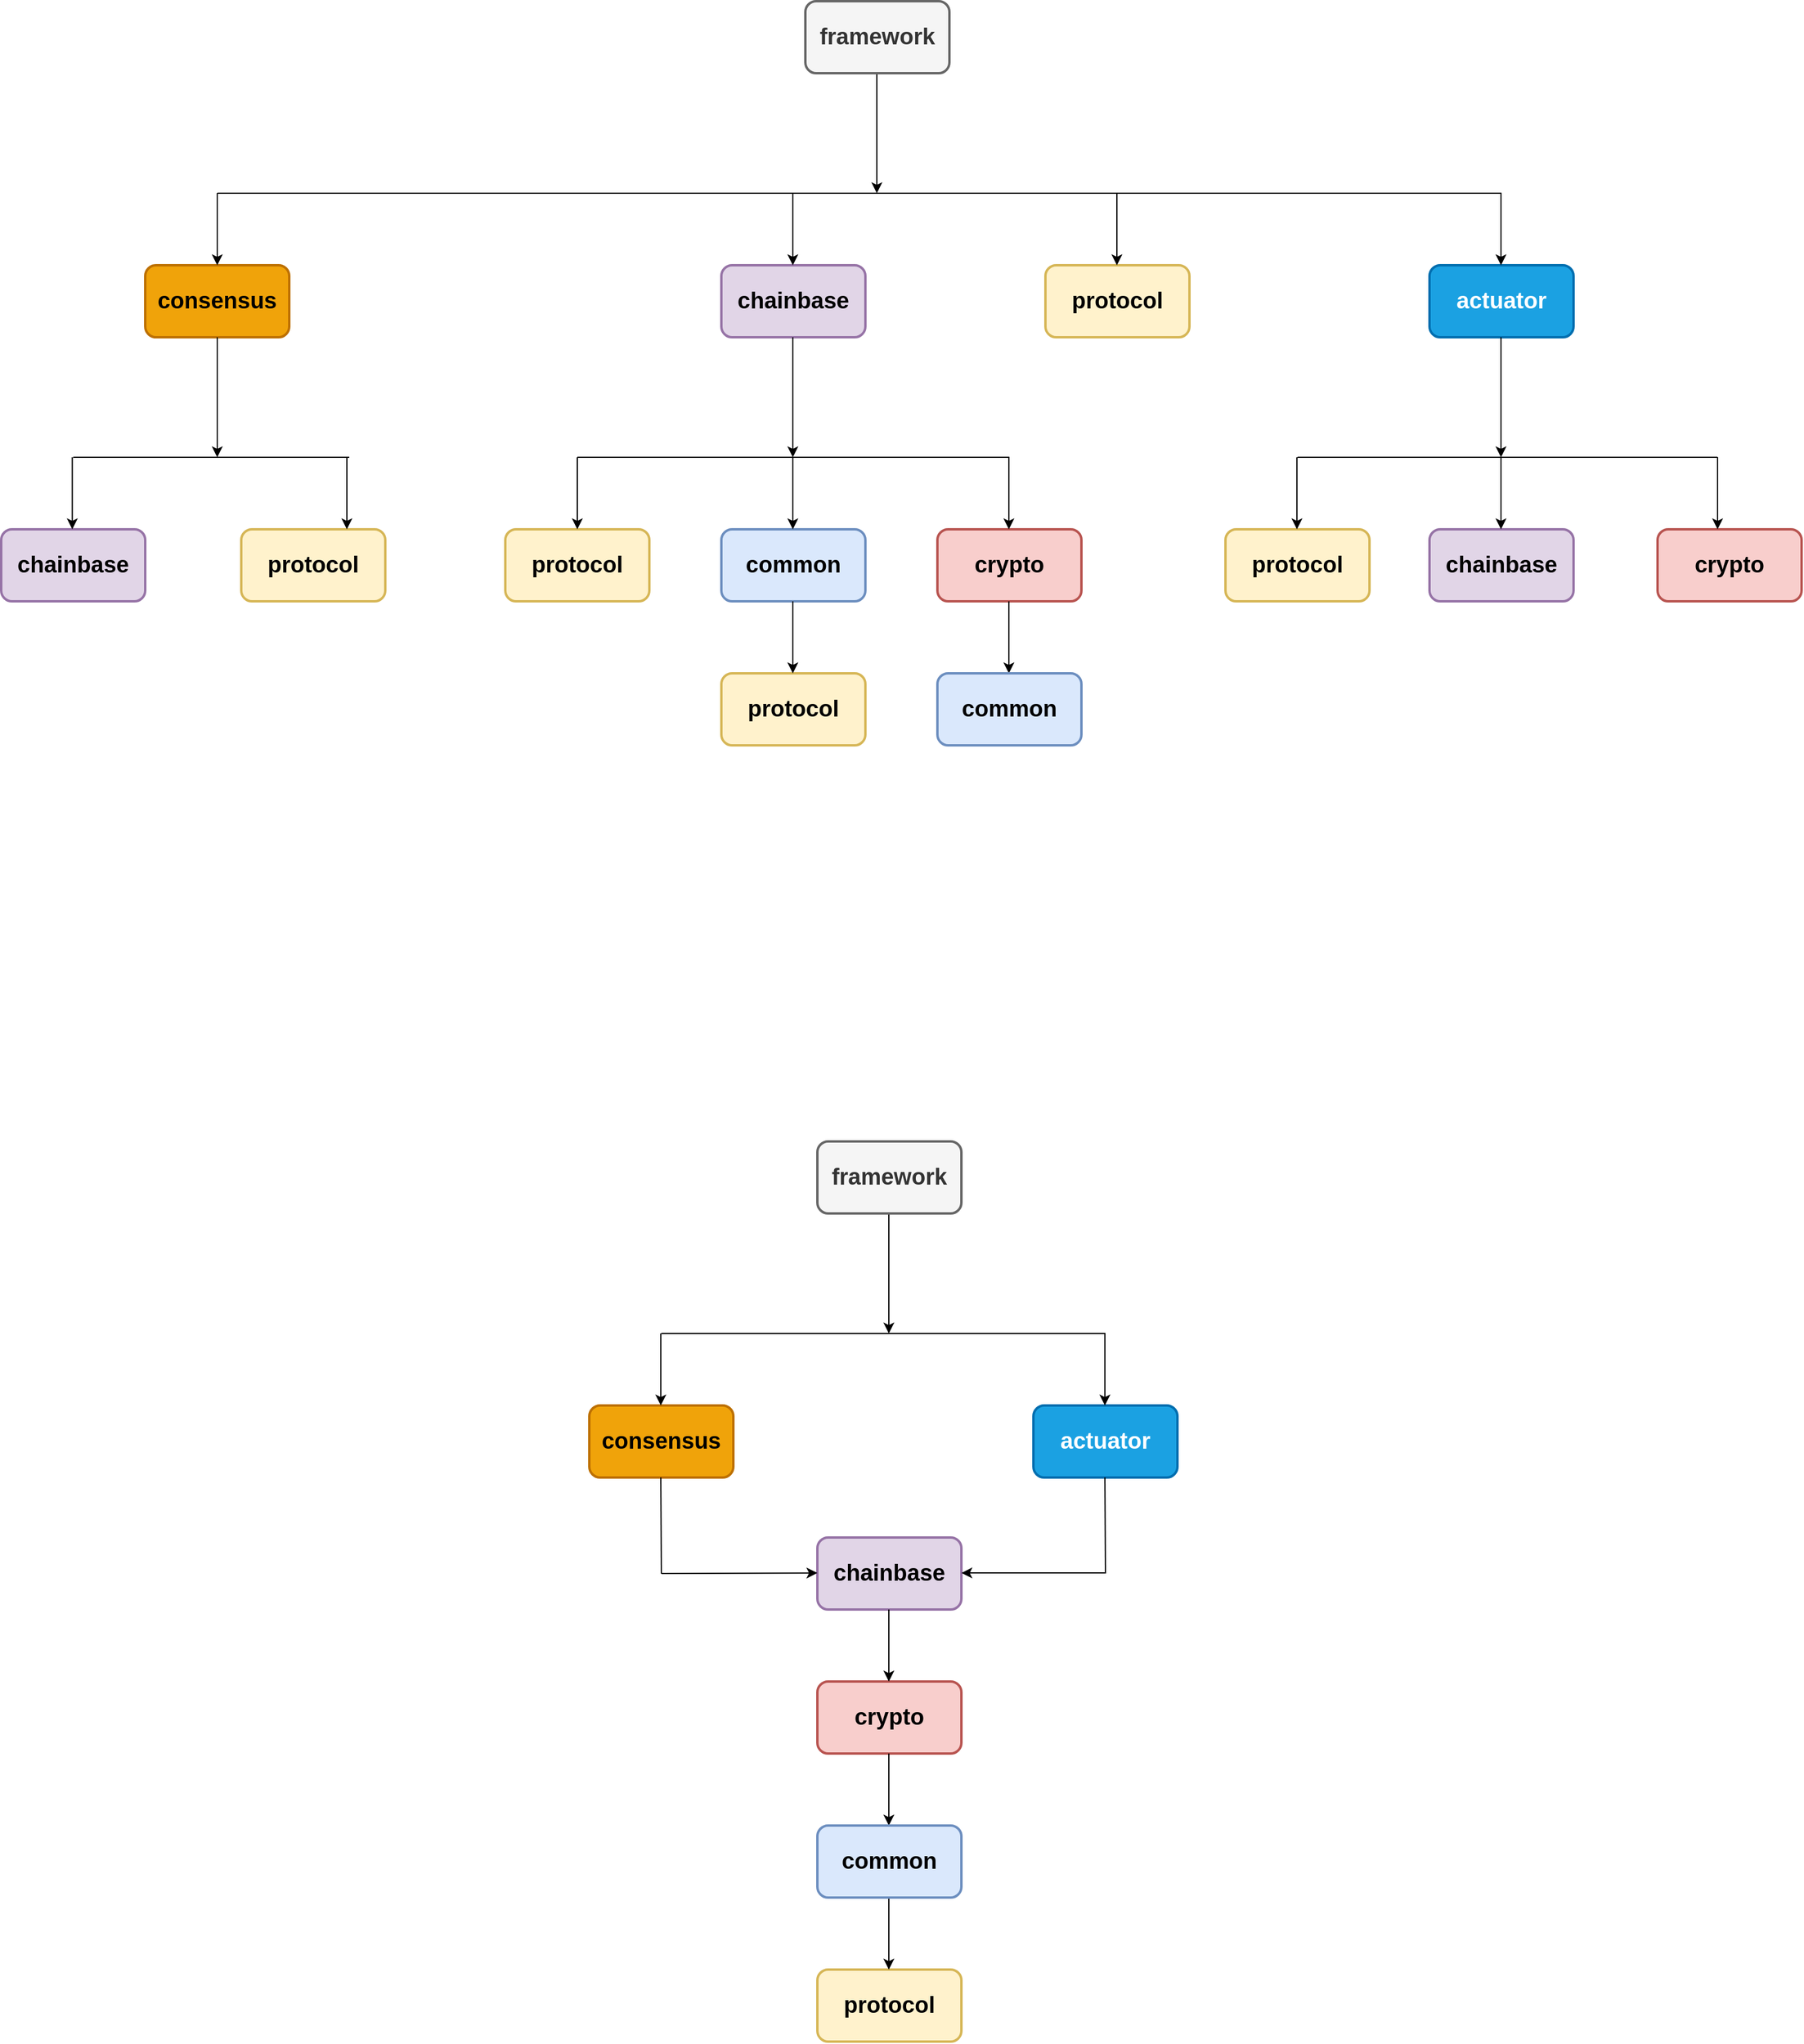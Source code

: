 <mxfile version="21.3.8" type="github">
  <diagram id="C5RBs43oDa-KdzZeNtuy" name="Page-1">
    <mxGraphModel dx="3539" dy="1057" grid="1" gridSize="10" guides="1" tooltips="1" connect="1" arrows="1" fold="1" page="1" pageScale="1" pageWidth="1654" pageHeight="2336" math="0" shadow="0">
      <root>
        <mxCell id="WIyWlLk6GJQsqaUBKTNV-0" />
        <mxCell id="WIyWlLk6GJQsqaUBKTNV-1" parent="WIyWlLk6GJQsqaUBKTNV-0" />
        <mxCell id="7acva6ctdBLnKvguCubL-2" value="" style="endArrow=classic;html=1;rounded=0;entryX=0.5;entryY=0;entryDx=0;entryDy=0;exitX=0.5;exitY=1;exitDx=0;exitDy=0;fontStyle=1" edge="1" parent="WIyWlLk6GJQsqaUBKTNV-1">
          <mxGeometry width="50" height="50" relative="1" as="geometry">
            <mxPoint x="439.55" y="300" as="sourcePoint" />
            <mxPoint x="439.55" y="400" as="targetPoint" />
          </mxGeometry>
        </mxCell>
        <mxCell id="7acva6ctdBLnKvguCubL-3" value="framework" style="rounded=1;whiteSpace=wrap;html=1;strokeWidth=2;fontStyle=1;fontSize=19;fillColor=#f5f5f5;fontColor=#333333;strokeColor=#666666;" vertex="1" parent="WIyWlLk6GJQsqaUBKTNV-1">
          <mxGeometry x="380" y="240" width="120" height="60" as="geometry" />
        </mxCell>
        <mxCell id="7acva6ctdBLnKvguCubL-5" value="chainbase" style="rounded=1;whiteSpace=wrap;html=1;strokeWidth=2;fontStyle=1;fontSize=19;fillColor=#e1d5e7;strokeColor=#9673a6;" vertex="1" parent="WIyWlLk6GJQsqaUBKTNV-1">
          <mxGeometry x="310" y="460" width="120" height="60" as="geometry" />
        </mxCell>
        <mxCell id="7acva6ctdBLnKvguCubL-6" value="protocol" style="rounded=1;whiteSpace=wrap;html=1;strokeWidth=2;fontStyle=1;fontSize=19;fillColor=#fff2cc;strokeColor=#d6b656;" vertex="1" parent="WIyWlLk6GJQsqaUBKTNV-1">
          <mxGeometry x="580" y="460" width="120" height="60" as="geometry" />
        </mxCell>
        <mxCell id="7acva6ctdBLnKvguCubL-7" value="actuator" style="rounded=1;whiteSpace=wrap;html=1;strokeWidth=2;fontStyle=1;fontSize=19;fillColor=#1ba1e2;fontColor=#ffffff;strokeColor=#006EAF;" vertex="1" parent="WIyWlLk6GJQsqaUBKTNV-1">
          <mxGeometry x="900" y="460" width="120" height="60" as="geometry" />
        </mxCell>
        <mxCell id="7acva6ctdBLnKvguCubL-8" value="consensus" style="rounded=1;whiteSpace=wrap;html=1;strokeWidth=2;fontStyle=1;fontSize=19;fillColor=#f0a30a;fontColor=#000000;strokeColor=#BD7000;" vertex="1" parent="WIyWlLk6GJQsqaUBKTNV-1">
          <mxGeometry x="-170" y="460" width="120" height="60" as="geometry" />
        </mxCell>
        <mxCell id="7acva6ctdBLnKvguCubL-9" value="" style="endArrow=none;html=1;rounded=0;" edge="1" parent="WIyWlLk6GJQsqaUBKTNV-1">
          <mxGeometry width="50" height="50" relative="1" as="geometry">
            <mxPoint x="-110" y="400" as="sourcePoint" />
            <mxPoint x="960" y="400" as="targetPoint" />
          </mxGeometry>
        </mxCell>
        <mxCell id="7acva6ctdBLnKvguCubL-10" value="" style="endArrow=classic;html=1;rounded=0;" edge="1" parent="WIyWlLk6GJQsqaUBKTNV-1">
          <mxGeometry width="50" height="50" relative="1" as="geometry">
            <mxPoint x="-110" y="400" as="sourcePoint" />
            <mxPoint x="-110" y="460" as="targetPoint" />
          </mxGeometry>
        </mxCell>
        <mxCell id="7acva6ctdBLnKvguCubL-11" value="" style="endArrow=classic;html=1;rounded=0;" edge="1" parent="WIyWlLk6GJQsqaUBKTNV-1">
          <mxGeometry width="50" height="50" relative="1" as="geometry">
            <mxPoint x="369.55" y="400" as="sourcePoint" />
            <mxPoint x="369.55" y="460" as="targetPoint" />
          </mxGeometry>
        </mxCell>
        <mxCell id="7acva6ctdBLnKvguCubL-12" value="" style="endArrow=classic;html=1;rounded=0;" edge="1" parent="WIyWlLk6GJQsqaUBKTNV-1">
          <mxGeometry width="50" height="50" relative="1" as="geometry">
            <mxPoint x="639.55" y="400" as="sourcePoint" />
            <mxPoint x="639.55" y="460" as="targetPoint" />
          </mxGeometry>
        </mxCell>
        <mxCell id="7acva6ctdBLnKvguCubL-13" value="" style="endArrow=classic;html=1;rounded=0;" edge="1" parent="WIyWlLk6GJQsqaUBKTNV-1">
          <mxGeometry width="50" height="50" relative="1" as="geometry">
            <mxPoint x="959.55" y="400" as="sourcePoint" />
            <mxPoint x="959.55" y="460" as="targetPoint" />
          </mxGeometry>
        </mxCell>
        <mxCell id="7acva6ctdBLnKvguCubL-14" value="common" style="rounded=1;whiteSpace=wrap;html=1;strokeWidth=2;fontStyle=1;fontSize=19;fillColor=#dae8fc;strokeColor=#6c8ebf;" vertex="1" parent="WIyWlLk6GJQsqaUBKTNV-1">
          <mxGeometry x="310" y="680" width="120" height="60" as="geometry" />
        </mxCell>
        <mxCell id="7acva6ctdBLnKvguCubL-15" value="protocol" style="rounded=1;whiteSpace=wrap;html=1;strokeWidth=2;fontStyle=1;fontSize=19;fillColor=#fff2cc;strokeColor=#d6b656;" vertex="1" parent="WIyWlLk6GJQsqaUBKTNV-1">
          <mxGeometry x="130" y="680" width="120" height="60" as="geometry" />
        </mxCell>
        <mxCell id="7acva6ctdBLnKvguCubL-16" value="crypto" style="rounded=1;whiteSpace=wrap;html=1;strokeWidth=2;fontStyle=1;fontSize=19;fillColor=#f8cecc;strokeColor=#b85450;" vertex="1" parent="WIyWlLk6GJQsqaUBKTNV-1">
          <mxGeometry x="490" y="680" width="120" height="60" as="geometry" />
        </mxCell>
        <mxCell id="7acva6ctdBLnKvguCubL-17" value="protocol" style="rounded=1;whiteSpace=wrap;html=1;strokeWidth=2;fontStyle=1;fontSize=19;fillColor=#fff2cc;strokeColor=#d6b656;" vertex="1" parent="WIyWlLk6GJQsqaUBKTNV-1">
          <mxGeometry x="310" y="800" width="120" height="60" as="geometry" />
        </mxCell>
        <mxCell id="7acva6ctdBLnKvguCubL-18" value="" style="endArrow=classic;html=1;rounded=0;entryX=0.5;entryY=0;entryDx=0;entryDy=0;exitX=0.5;exitY=1;exitDx=0;exitDy=0;fontStyle=1" edge="1" parent="WIyWlLk6GJQsqaUBKTNV-1">
          <mxGeometry width="50" height="50" relative="1" as="geometry">
            <mxPoint x="369.55" y="520" as="sourcePoint" />
            <mxPoint x="369.55" y="620" as="targetPoint" />
          </mxGeometry>
        </mxCell>
        <mxCell id="7acva6ctdBLnKvguCubL-19" value="" style="endArrow=none;html=1;rounded=0;" edge="1" parent="WIyWlLk6GJQsqaUBKTNV-1">
          <mxGeometry width="50" height="50" relative="1" as="geometry">
            <mxPoint x="190" y="620" as="sourcePoint" />
            <mxPoint x="550" y="620" as="targetPoint" />
          </mxGeometry>
        </mxCell>
        <mxCell id="7acva6ctdBLnKvguCubL-20" value="" style="endArrow=classic;html=1;rounded=0;" edge="1" parent="WIyWlLk6GJQsqaUBKTNV-1">
          <mxGeometry width="50" height="50" relative="1" as="geometry">
            <mxPoint x="190" y="620" as="sourcePoint" />
            <mxPoint x="190" y="680" as="targetPoint" />
          </mxGeometry>
        </mxCell>
        <mxCell id="7acva6ctdBLnKvguCubL-21" value="" style="endArrow=classic;html=1;rounded=0;" edge="1" parent="WIyWlLk6GJQsqaUBKTNV-1">
          <mxGeometry width="50" height="50" relative="1" as="geometry">
            <mxPoint x="369.55" y="620" as="sourcePoint" />
            <mxPoint x="369.55" y="680" as="targetPoint" />
          </mxGeometry>
        </mxCell>
        <mxCell id="7acva6ctdBLnKvguCubL-22" value="" style="endArrow=classic;html=1;rounded=0;" edge="1" parent="WIyWlLk6GJQsqaUBKTNV-1">
          <mxGeometry width="50" height="50" relative="1" as="geometry">
            <mxPoint x="549.55" y="620" as="sourcePoint" />
            <mxPoint x="549.55" y="680" as="targetPoint" />
          </mxGeometry>
        </mxCell>
        <mxCell id="7acva6ctdBLnKvguCubL-23" value="" style="endArrow=classic;html=1;rounded=0;" edge="1" parent="WIyWlLk6GJQsqaUBKTNV-1">
          <mxGeometry width="50" height="50" relative="1" as="geometry">
            <mxPoint x="369.55" y="740" as="sourcePoint" />
            <mxPoint x="369.55" y="800" as="targetPoint" />
          </mxGeometry>
        </mxCell>
        <mxCell id="7acva6ctdBLnKvguCubL-25" value="chainbase" style="rounded=1;whiteSpace=wrap;html=1;strokeWidth=2;fontStyle=1;fontSize=19;fillColor=#e1d5e7;strokeColor=#9673a6;" vertex="1" parent="WIyWlLk6GJQsqaUBKTNV-1">
          <mxGeometry x="900" y="680" width="120" height="60" as="geometry" />
        </mxCell>
        <mxCell id="7acva6ctdBLnKvguCubL-26" value="protocol" style="rounded=1;whiteSpace=wrap;html=1;strokeWidth=2;fontStyle=1;fontSize=19;fillColor=#fff2cc;strokeColor=#d6b656;" vertex="1" parent="WIyWlLk6GJQsqaUBKTNV-1">
          <mxGeometry x="730" y="680" width="120" height="60" as="geometry" />
        </mxCell>
        <mxCell id="7acva6ctdBLnKvguCubL-27" value="crypto" style="rounded=1;whiteSpace=wrap;html=1;strokeWidth=2;fontStyle=1;fontSize=19;fillColor=#f8cecc;strokeColor=#b85450;" vertex="1" parent="WIyWlLk6GJQsqaUBKTNV-1">
          <mxGeometry x="1090" y="680" width="120" height="60" as="geometry" />
        </mxCell>
        <mxCell id="7acva6ctdBLnKvguCubL-28" value="" style="endArrow=classic;html=1;rounded=0;entryX=0.5;entryY=0;entryDx=0;entryDy=0;exitX=0.5;exitY=1;exitDx=0;exitDy=0;fontStyle=1" edge="1" parent="WIyWlLk6GJQsqaUBKTNV-1">
          <mxGeometry width="50" height="50" relative="1" as="geometry">
            <mxPoint x="959.55" y="520" as="sourcePoint" />
            <mxPoint x="959.55" y="620" as="targetPoint" />
          </mxGeometry>
        </mxCell>
        <mxCell id="7acva6ctdBLnKvguCubL-29" value="" style="endArrow=none;html=1;rounded=0;" edge="1" parent="WIyWlLk6GJQsqaUBKTNV-1">
          <mxGeometry width="50" height="50" relative="1" as="geometry">
            <mxPoint x="790" y="620" as="sourcePoint" />
            <mxPoint x="1140" y="620" as="targetPoint" />
          </mxGeometry>
        </mxCell>
        <mxCell id="7acva6ctdBLnKvguCubL-30" value="" style="endArrow=classic;html=1;rounded=0;" edge="1" parent="WIyWlLk6GJQsqaUBKTNV-1">
          <mxGeometry width="50" height="50" relative="1" as="geometry">
            <mxPoint x="789.55" y="620" as="sourcePoint" />
            <mxPoint x="789.55" y="680" as="targetPoint" />
          </mxGeometry>
        </mxCell>
        <mxCell id="7acva6ctdBLnKvguCubL-31" value="" style="endArrow=classic;html=1;rounded=0;" edge="1" parent="WIyWlLk6GJQsqaUBKTNV-1">
          <mxGeometry width="50" height="50" relative="1" as="geometry">
            <mxPoint x="959.55" y="620" as="sourcePoint" />
            <mxPoint x="959.55" y="680" as="targetPoint" />
          </mxGeometry>
        </mxCell>
        <mxCell id="7acva6ctdBLnKvguCubL-32" value="" style="endArrow=classic;html=1;rounded=0;" edge="1" parent="WIyWlLk6GJQsqaUBKTNV-1">
          <mxGeometry width="50" height="50" relative="1" as="geometry">
            <mxPoint x="1140" y="620" as="sourcePoint" />
            <mxPoint x="1140" y="680" as="targetPoint" />
          </mxGeometry>
        </mxCell>
        <mxCell id="7acva6ctdBLnKvguCubL-33" value="chainbase" style="rounded=1;whiteSpace=wrap;html=1;strokeWidth=2;fontStyle=1;fontSize=19;fillColor=#e1d5e7;strokeColor=#9673a6;" vertex="1" parent="WIyWlLk6GJQsqaUBKTNV-1">
          <mxGeometry x="-290" y="680" width="120" height="60" as="geometry" />
        </mxCell>
        <mxCell id="7acva6ctdBLnKvguCubL-34" value="protocol" style="rounded=1;whiteSpace=wrap;html=1;strokeWidth=2;fontStyle=1;fontSize=19;fillColor=#fff2cc;strokeColor=#d6b656;" vertex="1" parent="WIyWlLk6GJQsqaUBKTNV-1">
          <mxGeometry x="-90" y="680" width="120" height="60" as="geometry" />
        </mxCell>
        <mxCell id="7acva6ctdBLnKvguCubL-35" value="" style="endArrow=none;html=1;rounded=0;" edge="1" parent="WIyWlLk6GJQsqaUBKTNV-1">
          <mxGeometry width="50" height="50" relative="1" as="geometry">
            <mxPoint x="-230" y="620" as="sourcePoint" />
            <mxPoint y="620" as="targetPoint" />
          </mxGeometry>
        </mxCell>
        <mxCell id="7acva6ctdBLnKvguCubL-36" value="" style="endArrow=classic;html=1;rounded=0;entryX=0.5;entryY=0;entryDx=0;entryDy=0;exitX=0.5;exitY=1;exitDx=0;exitDy=0;fontStyle=1" edge="1" parent="WIyWlLk6GJQsqaUBKTNV-1">
          <mxGeometry width="50" height="50" relative="1" as="geometry">
            <mxPoint x="-110" y="520" as="sourcePoint" />
            <mxPoint x="-110" y="620" as="targetPoint" />
          </mxGeometry>
        </mxCell>
        <mxCell id="7acva6ctdBLnKvguCubL-38" value="" style="endArrow=classic;html=1;rounded=0;" edge="1" parent="WIyWlLk6GJQsqaUBKTNV-1">
          <mxGeometry width="50" height="50" relative="1" as="geometry">
            <mxPoint x="-2" y="620" as="sourcePoint" />
            <mxPoint x="-2" y="680" as="targetPoint" />
          </mxGeometry>
        </mxCell>
        <mxCell id="7acva6ctdBLnKvguCubL-39" value="" style="endArrow=classic;html=1;rounded=0;" edge="1" parent="WIyWlLk6GJQsqaUBKTNV-1">
          <mxGeometry width="50" height="50" relative="1" as="geometry">
            <mxPoint x="-230.77" y="620" as="sourcePoint" />
            <mxPoint x="-230.77" y="680" as="targetPoint" />
          </mxGeometry>
        </mxCell>
        <mxCell id="7acva6ctdBLnKvguCubL-41" value="" style="endArrow=classic;html=1;rounded=0;" edge="1" parent="WIyWlLk6GJQsqaUBKTNV-1">
          <mxGeometry width="50" height="50" relative="1" as="geometry">
            <mxPoint x="549.55" y="740" as="sourcePoint" />
            <mxPoint x="549.55" y="800" as="targetPoint" />
          </mxGeometry>
        </mxCell>
        <mxCell id="7acva6ctdBLnKvguCubL-43" value="common" style="rounded=1;whiteSpace=wrap;html=1;strokeWidth=2;fontStyle=1;fontSize=19;fillColor=#dae8fc;strokeColor=#6c8ebf;" vertex="1" parent="WIyWlLk6GJQsqaUBKTNV-1">
          <mxGeometry x="490" y="800" width="120" height="60" as="geometry" />
        </mxCell>
        <mxCell id="7acva6ctdBLnKvguCubL-44" value="" style="endArrow=classic;html=1;rounded=0;entryX=0.5;entryY=0;entryDx=0;entryDy=0;exitX=0.5;exitY=1;exitDx=0;exitDy=0;fontStyle=1" edge="1" parent="WIyWlLk6GJQsqaUBKTNV-1">
          <mxGeometry width="50" height="50" relative="1" as="geometry">
            <mxPoint x="449.55" y="1250" as="sourcePoint" />
            <mxPoint x="449.55" y="1350" as="targetPoint" />
          </mxGeometry>
        </mxCell>
        <mxCell id="7acva6ctdBLnKvguCubL-45" value="framework" style="rounded=1;whiteSpace=wrap;html=1;strokeWidth=2;fontStyle=1;fontSize=19;fillColor=#f5f5f5;fontColor=#333333;strokeColor=#666666;" vertex="1" parent="WIyWlLk6GJQsqaUBKTNV-1">
          <mxGeometry x="390" y="1190" width="120" height="60" as="geometry" />
        </mxCell>
        <mxCell id="7acva6ctdBLnKvguCubL-46" value="chainbase" style="rounded=1;whiteSpace=wrap;html=1;strokeWidth=2;fontStyle=1;fontSize=19;fillColor=#e1d5e7;strokeColor=#9673a6;" vertex="1" parent="WIyWlLk6GJQsqaUBKTNV-1">
          <mxGeometry x="390" y="1520" width="120" height="60" as="geometry" />
        </mxCell>
        <mxCell id="7acva6ctdBLnKvguCubL-48" value="actuator" style="rounded=1;whiteSpace=wrap;html=1;strokeWidth=2;fontStyle=1;fontSize=19;fillColor=#1ba1e2;fontColor=#ffffff;strokeColor=#006EAF;" vertex="1" parent="WIyWlLk6GJQsqaUBKTNV-1">
          <mxGeometry x="570" y="1410" width="120" height="60" as="geometry" />
        </mxCell>
        <mxCell id="7acva6ctdBLnKvguCubL-49" value="consensus" style="rounded=1;whiteSpace=wrap;html=1;strokeWidth=2;fontStyle=1;fontSize=19;fillColor=#f0a30a;fontColor=#000000;strokeColor=#BD7000;" vertex="1" parent="WIyWlLk6GJQsqaUBKTNV-1">
          <mxGeometry x="200" y="1410" width="120" height="60" as="geometry" />
        </mxCell>
        <mxCell id="7acva6ctdBLnKvguCubL-50" value="" style="endArrow=none;html=1;rounded=0;" edge="1" parent="WIyWlLk6GJQsqaUBKTNV-1">
          <mxGeometry width="50" height="50" relative="1" as="geometry">
            <mxPoint x="260" y="1350" as="sourcePoint" />
            <mxPoint x="630" y="1350" as="targetPoint" />
          </mxGeometry>
        </mxCell>
        <mxCell id="7acva6ctdBLnKvguCubL-51" value="" style="endArrow=classic;html=1;rounded=0;" edge="1" parent="WIyWlLk6GJQsqaUBKTNV-1">
          <mxGeometry width="50" height="50" relative="1" as="geometry">
            <mxPoint x="259.55" y="1350" as="sourcePoint" />
            <mxPoint x="259.55" y="1410" as="targetPoint" />
          </mxGeometry>
        </mxCell>
        <mxCell id="7acva6ctdBLnKvguCubL-54" value="" style="endArrow=classic;html=1;rounded=0;" edge="1" parent="WIyWlLk6GJQsqaUBKTNV-1">
          <mxGeometry width="50" height="50" relative="1" as="geometry">
            <mxPoint x="629.55" y="1350" as="sourcePoint" />
            <mxPoint x="629.55" y="1410" as="targetPoint" />
          </mxGeometry>
        </mxCell>
        <mxCell id="7acva6ctdBLnKvguCubL-57" value="crypto" style="rounded=1;whiteSpace=wrap;html=1;strokeWidth=2;fontStyle=1;fontSize=19;fillColor=#f8cecc;strokeColor=#b85450;" vertex="1" parent="WIyWlLk6GJQsqaUBKTNV-1">
          <mxGeometry x="390" y="1640" width="120" height="60" as="geometry" />
        </mxCell>
        <mxCell id="7acva6ctdBLnKvguCubL-58" value="protocol" style="rounded=1;whiteSpace=wrap;html=1;strokeWidth=2;fontStyle=1;fontSize=19;fillColor=#fff2cc;strokeColor=#d6b656;" vertex="1" parent="WIyWlLk6GJQsqaUBKTNV-1">
          <mxGeometry x="390" y="1880" width="120" height="60" as="geometry" />
        </mxCell>
        <mxCell id="7acva6ctdBLnKvguCubL-61" value="" style="endArrow=classic;html=1;rounded=0;" edge="1" parent="WIyWlLk6GJQsqaUBKTNV-1">
          <mxGeometry width="50" height="50" relative="1" as="geometry">
            <mxPoint x="449.55" y="1580" as="sourcePoint" />
            <mxPoint x="449.55" y="1640" as="targetPoint" />
          </mxGeometry>
        </mxCell>
        <mxCell id="7acva6ctdBLnKvguCubL-64" value="" style="endArrow=classic;html=1;rounded=0;" edge="1" parent="WIyWlLk6GJQsqaUBKTNV-1">
          <mxGeometry width="50" height="50" relative="1" as="geometry">
            <mxPoint x="449.55" y="1820" as="sourcePoint" />
            <mxPoint x="449.55" y="1880" as="targetPoint" />
          </mxGeometry>
        </mxCell>
        <mxCell id="7acva6ctdBLnKvguCubL-79" value="" style="endArrow=classic;html=1;rounded=0;" edge="1" parent="WIyWlLk6GJQsqaUBKTNV-1">
          <mxGeometry width="50" height="50" relative="1" as="geometry">
            <mxPoint x="449.55" y="1700" as="sourcePoint" />
            <mxPoint x="449.55" y="1760" as="targetPoint" />
          </mxGeometry>
        </mxCell>
        <mxCell id="7acva6ctdBLnKvguCubL-80" value="common" style="rounded=1;whiteSpace=wrap;html=1;strokeWidth=2;fontStyle=1;fontSize=19;fillColor=#dae8fc;strokeColor=#6c8ebf;" vertex="1" parent="WIyWlLk6GJQsqaUBKTNV-1">
          <mxGeometry x="390" y="1760" width="120" height="60" as="geometry" />
        </mxCell>
        <mxCell id="7acva6ctdBLnKvguCubL-81" value="" style="endArrow=classic;html=1;rounded=0;" edge="1" parent="WIyWlLk6GJQsqaUBKTNV-1">
          <mxGeometry width="50" height="50" relative="1" as="geometry">
            <mxPoint x="260" y="1550" as="sourcePoint" />
            <mxPoint x="390" y="1549.55" as="targetPoint" />
          </mxGeometry>
        </mxCell>
        <mxCell id="7acva6ctdBLnKvguCubL-82" value="" style="endArrow=classic;html=1;rounded=0;" edge="1" parent="WIyWlLk6GJQsqaUBKTNV-1">
          <mxGeometry width="50" height="50" relative="1" as="geometry">
            <mxPoint x="630" y="1549.55" as="sourcePoint" />
            <mxPoint x="510" y="1549.55" as="targetPoint" />
          </mxGeometry>
        </mxCell>
        <mxCell id="7acva6ctdBLnKvguCubL-83" value="" style="endArrow=none;html=1;rounded=0;" edge="1" parent="WIyWlLk6GJQsqaUBKTNV-1">
          <mxGeometry width="50" height="50" relative="1" as="geometry">
            <mxPoint x="259.55" y="1470" as="sourcePoint" />
            <mxPoint x="260" y="1550" as="targetPoint" />
          </mxGeometry>
        </mxCell>
        <mxCell id="7acva6ctdBLnKvguCubL-84" value="" style="endArrow=none;html=1;rounded=0;" edge="1" parent="WIyWlLk6GJQsqaUBKTNV-1">
          <mxGeometry width="50" height="50" relative="1" as="geometry">
            <mxPoint x="629.55" y="1470" as="sourcePoint" />
            <mxPoint x="630" y="1550" as="targetPoint" />
          </mxGeometry>
        </mxCell>
      </root>
    </mxGraphModel>
  </diagram>
</mxfile>
